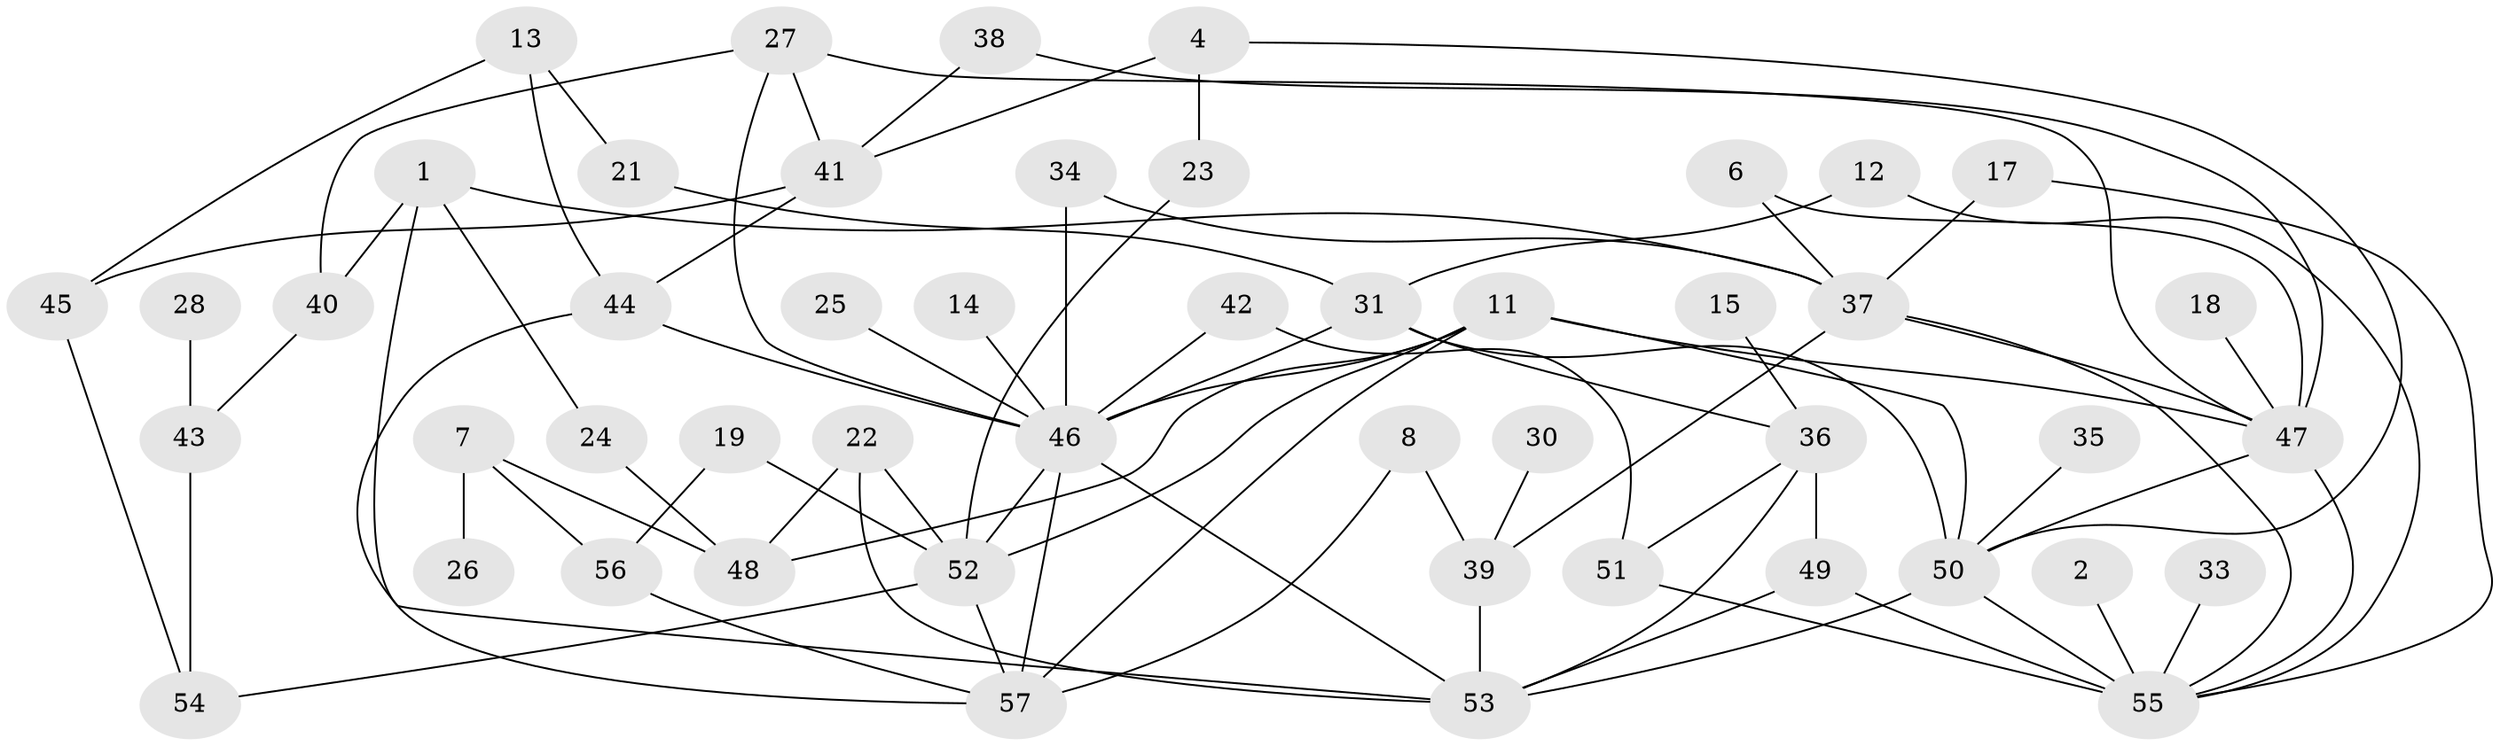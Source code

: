 // original degree distribution, {2: 0.22123893805309736, 3: 0.23008849557522124, 1: 0.22123893805309736, 5: 0.061946902654867256, 4: 0.18584070796460178, 0: 0.05309734513274336, 6: 0.017699115044247787, 8: 0.008849557522123894}
// Generated by graph-tools (version 1.1) at 2025/25/03/09/25 03:25:22]
// undirected, 49 vertices, 84 edges
graph export_dot {
graph [start="1"]
  node [color=gray90,style=filled];
  1;
  2;
  4;
  6;
  7;
  8;
  11;
  12;
  13;
  14;
  15;
  17;
  18;
  19;
  21;
  22;
  23;
  24;
  25;
  26;
  27;
  28;
  30;
  31;
  33;
  34;
  35;
  36;
  37;
  38;
  39;
  40;
  41;
  42;
  43;
  44;
  45;
  46;
  47;
  48;
  49;
  50;
  51;
  52;
  53;
  54;
  55;
  56;
  57;
  1 -- 24 [weight=1.0];
  1 -- 37 [weight=1.0];
  1 -- 40 [weight=1.0];
  1 -- 53 [weight=1.0];
  2 -- 55 [weight=1.0];
  4 -- 23 [weight=1.0];
  4 -- 41 [weight=1.0];
  4 -- 50 [weight=1.0];
  6 -- 37 [weight=1.0];
  6 -- 47 [weight=1.0];
  7 -- 26 [weight=1.0];
  7 -- 48 [weight=1.0];
  7 -- 56 [weight=1.0];
  8 -- 39 [weight=1.0];
  8 -- 57 [weight=1.0];
  11 -- 46 [weight=1.0];
  11 -- 47 [weight=1.0];
  11 -- 48 [weight=1.0];
  11 -- 50 [weight=1.0];
  11 -- 52 [weight=1.0];
  11 -- 57 [weight=1.0];
  12 -- 31 [weight=1.0];
  12 -- 55 [weight=1.0];
  13 -- 21 [weight=1.0];
  13 -- 44 [weight=1.0];
  13 -- 45 [weight=1.0];
  14 -- 46 [weight=1.0];
  15 -- 36 [weight=1.0];
  17 -- 37 [weight=1.0];
  17 -- 55 [weight=1.0];
  18 -- 47 [weight=1.0];
  19 -- 52 [weight=1.0];
  19 -- 56 [weight=1.0];
  21 -- 31 [weight=1.0];
  22 -- 48 [weight=1.0];
  22 -- 52 [weight=2.0];
  22 -- 53 [weight=1.0];
  23 -- 52 [weight=1.0];
  24 -- 48 [weight=2.0];
  25 -- 46 [weight=1.0];
  27 -- 40 [weight=1.0];
  27 -- 41 [weight=1.0];
  27 -- 46 [weight=1.0];
  27 -- 47 [weight=1.0];
  28 -- 43 [weight=1.0];
  30 -- 39 [weight=1.0];
  31 -- 36 [weight=1.0];
  31 -- 46 [weight=1.0];
  31 -- 50 [weight=1.0];
  33 -- 55 [weight=1.0];
  34 -- 37 [weight=1.0];
  34 -- 46 [weight=1.0];
  35 -- 50 [weight=1.0];
  36 -- 49 [weight=2.0];
  36 -- 51 [weight=1.0];
  36 -- 53 [weight=1.0];
  37 -- 39 [weight=1.0];
  37 -- 47 [weight=1.0];
  37 -- 55 [weight=1.0];
  38 -- 41 [weight=1.0];
  38 -- 47 [weight=1.0];
  39 -- 53 [weight=1.0];
  40 -- 43 [weight=1.0];
  41 -- 44 [weight=1.0];
  41 -- 45 [weight=1.0];
  42 -- 46 [weight=1.0];
  42 -- 51 [weight=1.0];
  43 -- 54 [weight=1.0];
  44 -- 46 [weight=1.0];
  44 -- 57 [weight=1.0];
  45 -- 54 [weight=1.0];
  46 -- 52 [weight=2.0];
  46 -- 53 [weight=1.0];
  46 -- 57 [weight=1.0];
  47 -- 50 [weight=1.0];
  47 -- 55 [weight=1.0];
  49 -- 53 [weight=1.0];
  49 -- 55 [weight=1.0];
  50 -- 53 [weight=1.0];
  50 -- 55 [weight=1.0];
  51 -- 55 [weight=2.0];
  52 -- 54 [weight=1.0];
  52 -- 57 [weight=1.0];
  56 -- 57 [weight=1.0];
}
